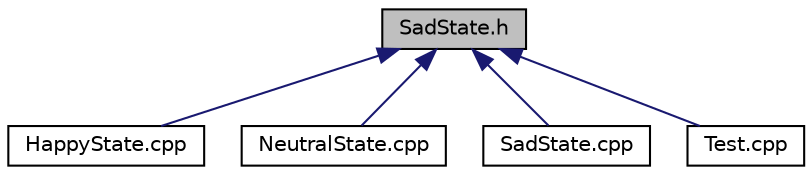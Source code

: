 digraph "SadState.h"
{
 // LATEX_PDF_SIZE
  edge [fontname="Helvetica",fontsize="10",labelfontname="Helvetica",labelfontsize="10"];
  node [fontname="Helvetica",fontsize="10",shape=record];
  Node1 [label="SadState.h",height=0.2,width=0.4,color="black", fillcolor="grey75", style="filled", fontcolor="black",tooltip="Declaration of the SadState class representing a low satisfaction state."];
  Node1 -> Node2 [dir="back",color="midnightblue",fontsize="10",style="solid",fontname="Helvetica"];
  Node2 [label="HappyState.cpp",height=0.2,width=0.4,color="black", fillcolor="white", style="filled",URL="$HappyState_8cpp.html",tooltip=" "];
  Node1 -> Node3 [dir="back",color="midnightblue",fontsize="10",style="solid",fontname="Helvetica"];
  Node3 [label="NeutralState.cpp",height=0.2,width=0.4,color="black", fillcolor="white", style="filled",URL="$NeutralState_8cpp.html",tooltip=" "];
  Node1 -> Node4 [dir="back",color="midnightblue",fontsize="10",style="solid",fontname="Helvetica"];
  Node4 [label="SadState.cpp",height=0.2,width=0.4,color="black", fillcolor="white", style="filled",URL="$SadState_8cpp.html",tooltip=" "];
  Node1 -> Node5 [dir="back",color="midnightblue",fontsize="10",style="solid",fontname="Helvetica"];
  Node5 [label="Test.cpp",height=0.2,width=0.4,color="black", fillcolor="white", style="filled",URL="$Test_8cpp.html",tooltip=" "];
}
